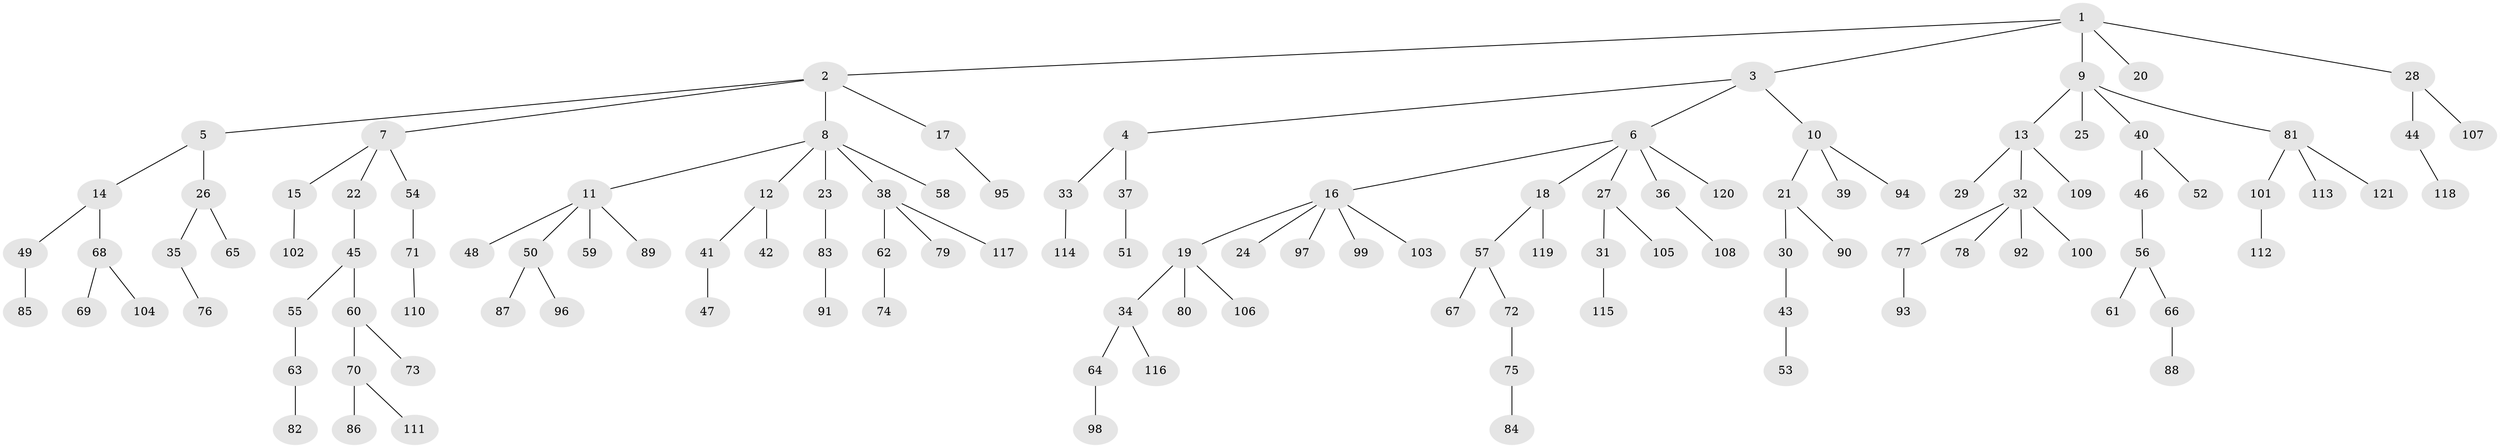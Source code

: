 // Generated by graph-tools (version 1.1) at 2025/50/03/09/25 03:50:18]
// undirected, 121 vertices, 120 edges
graph export_dot {
graph [start="1"]
  node [color=gray90,style=filled];
  1;
  2;
  3;
  4;
  5;
  6;
  7;
  8;
  9;
  10;
  11;
  12;
  13;
  14;
  15;
  16;
  17;
  18;
  19;
  20;
  21;
  22;
  23;
  24;
  25;
  26;
  27;
  28;
  29;
  30;
  31;
  32;
  33;
  34;
  35;
  36;
  37;
  38;
  39;
  40;
  41;
  42;
  43;
  44;
  45;
  46;
  47;
  48;
  49;
  50;
  51;
  52;
  53;
  54;
  55;
  56;
  57;
  58;
  59;
  60;
  61;
  62;
  63;
  64;
  65;
  66;
  67;
  68;
  69;
  70;
  71;
  72;
  73;
  74;
  75;
  76;
  77;
  78;
  79;
  80;
  81;
  82;
  83;
  84;
  85;
  86;
  87;
  88;
  89;
  90;
  91;
  92;
  93;
  94;
  95;
  96;
  97;
  98;
  99;
  100;
  101;
  102;
  103;
  104;
  105;
  106;
  107;
  108;
  109;
  110;
  111;
  112;
  113;
  114;
  115;
  116;
  117;
  118;
  119;
  120;
  121;
  1 -- 2;
  1 -- 3;
  1 -- 9;
  1 -- 20;
  1 -- 28;
  2 -- 5;
  2 -- 7;
  2 -- 8;
  2 -- 17;
  3 -- 4;
  3 -- 6;
  3 -- 10;
  4 -- 33;
  4 -- 37;
  5 -- 14;
  5 -- 26;
  6 -- 16;
  6 -- 18;
  6 -- 27;
  6 -- 36;
  6 -- 120;
  7 -- 15;
  7 -- 22;
  7 -- 54;
  8 -- 11;
  8 -- 12;
  8 -- 23;
  8 -- 38;
  8 -- 58;
  9 -- 13;
  9 -- 25;
  9 -- 40;
  9 -- 81;
  10 -- 21;
  10 -- 39;
  10 -- 94;
  11 -- 48;
  11 -- 50;
  11 -- 59;
  11 -- 89;
  12 -- 41;
  12 -- 42;
  13 -- 29;
  13 -- 32;
  13 -- 109;
  14 -- 49;
  14 -- 68;
  15 -- 102;
  16 -- 19;
  16 -- 24;
  16 -- 97;
  16 -- 99;
  16 -- 103;
  17 -- 95;
  18 -- 57;
  18 -- 119;
  19 -- 34;
  19 -- 80;
  19 -- 106;
  21 -- 30;
  21 -- 90;
  22 -- 45;
  23 -- 83;
  26 -- 35;
  26 -- 65;
  27 -- 31;
  27 -- 105;
  28 -- 44;
  28 -- 107;
  30 -- 43;
  31 -- 115;
  32 -- 77;
  32 -- 78;
  32 -- 92;
  32 -- 100;
  33 -- 114;
  34 -- 64;
  34 -- 116;
  35 -- 76;
  36 -- 108;
  37 -- 51;
  38 -- 62;
  38 -- 79;
  38 -- 117;
  40 -- 46;
  40 -- 52;
  41 -- 47;
  43 -- 53;
  44 -- 118;
  45 -- 55;
  45 -- 60;
  46 -- 56;
  49 -- 85;
  50 -- 87;
  50 -- 96;
  54 -- 71;
  55 -- 63;
  56 -- 61;
  56 -- 66;
  57 -- 67;
  57 -- 72;
  60 -- 70;
  60 -- 73;
  62 -- 74;
  63 -- 82;
  64 -- 98;
  66 -- 88;
  68 -- 69;
  68 -- 104;
  70 -- 86;
  70 -- 111;
  71 -- 110;
  72 -- 75;
  75 -- 84;
  77 -- 93;
  81 -- 101;
  81 -- 113;
  81 -- 121;
  83 -- 91;
  101 -- 112;
}
